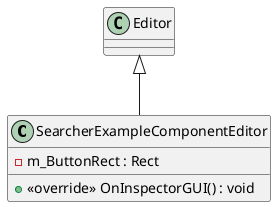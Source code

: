 @startuml
class SearcherExampleComponentEditor {
    - m_ButtonRect : Rect
    + <<override>> OnInspectorGUI() : void
}
Editor <|-- SearcherExampleComponentEditor
@enduml
